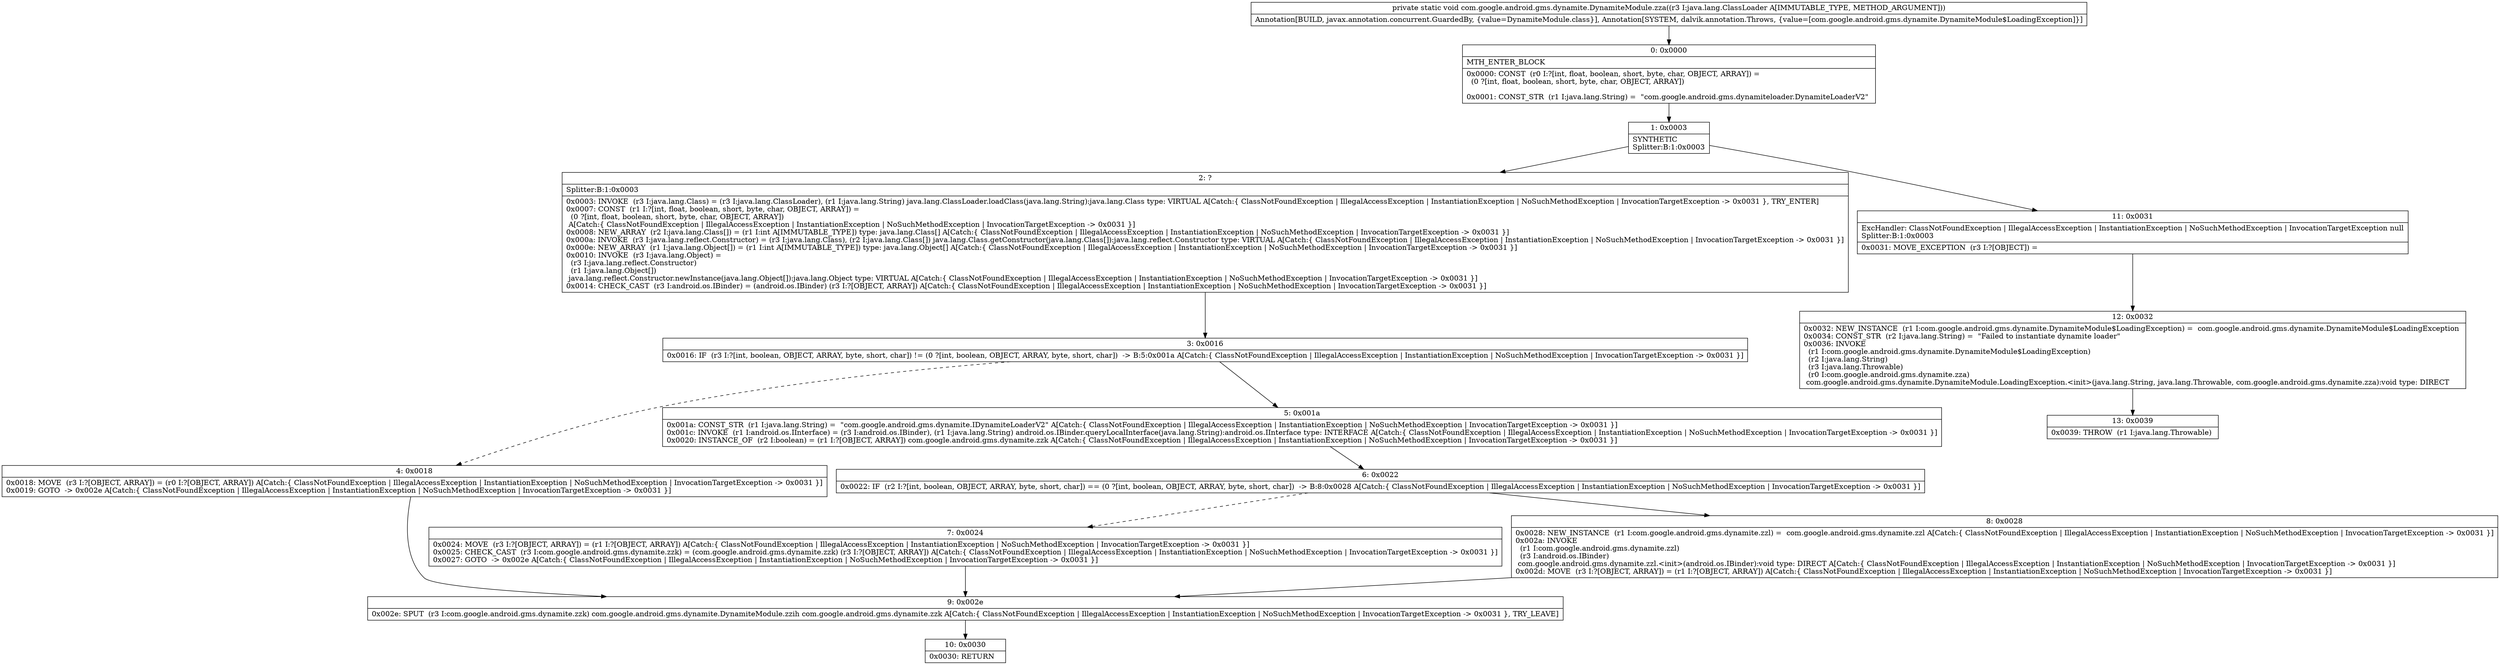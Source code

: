 digraph "CFG forcom.google.android.gms.dynamite.DynamiteModule.zza(Ljava\/lang\/ClassLoader;)V" {
Node_0 [shape=record,label="{0\:\ 0x0000|MTH_ENTER_BLOCK\l|0x0000: CONST  (r0 I:?[int, float, boolean, short, byte, char, OBJECT, ARRAY]) = \l  (0 ?[int, float, boolean, short, byte, char, OBJECT, ARRAY])\l \l0x0001: CONST_STR  (r1 I:java.lang.String) =  \"com.google.android.gms.dynamiteloader.DynamiteLoaderV2\" \l}"];
Node_1 [shape=record,label="{1\:\ 0x0003|SYNTHETIC\lSplitter:B:1:0x0003\l}"];
Node_2 [shape=record,label="{2\:\ ?|Splitter:B:1:0x0003\l|0x0003: INVOKE  (r3 I:java.lang.Class) = (r3 I:java.lang.ClassLoader), (r1 I:java.lang.String) java.lang.ClassLoader.loadClass(java.lang.String):java.lang.Class type: VIRTUAL A[Catch:\{ ClassNotFoundException \| IllegalAccessException \| InstantiationException \| NoSuchMethodException \| InvocationTargetException \-\> 0x0031 \}, TRY_ENTER]\l0x0007: CONST  (r1 I:?[int, float, boolean, short, byte, char, OBJECT, ARRAY]) = \l  (0 ?[int, float, boolean, short, byte, char, OBJECT, ARRAY])\l A[Catch:\{ ClassNotFoundException \| IllegalAccessException \| InstantiationException \| NoSuchMethodException \| InvocationTargetException \-\> 0x0031 \}]\l0x0008: NEW_ARRAY  (r2 I:java.lang.Class[]) = (r1 I:int A[IMMUTABLE_TYPE]) type: java.lang.Class[] A[Catch:\{ ClassNotFoundException \| IllegalAccessException \| InstantiationException \| NoSuchMethodException \| InvocationTargetException \-\> 0x0031 \}]\l0x000a: INVOKE  (r3 I:java.lang.reflect.Constructor) = (r3 I:java.lang.Class), (r2 I:java.lang.Class[]) java.lang.Class.getConstructor(java.lang.Class[]):java.lang.reflect.Constructor type: VIRTUAL A[Catch:\{ ClassNotFoundException \| IllegalAccessException \| InstantiationException \| NoSuchMethodException \| InvocationTargetException \-\> 0x0031 \}]\l0x000e: NEW_ARRAY  (r1 I:java.lang.Object[]) = (r1 I:int A[IMMUTABLE_TYPE]) type: java.lang.Object[] A[Catch:\{ ClassNotFoundException \| IllegalAccessException \| InstantiationException \| NoSuchMethodException \| InvocationTargetException \-\> 0x0031 \}]\l0x0010: INVOKE  (r3 I:java.lang.Object) = \l  (r3 I:java.lang.reflect.Constructor)\l  (r1 I:java.lang.Object[])\l java.lang.reflect.Constructor.newInstance(java.lang.Object[]):java.lang.Object type: VIRTUAL A[Catch:\{ ClassNotFoundException \| IllegalAccessException \| InstantiationException \| NoSuchMethodException \| InvocationTargetException \-\> 0x0031 \}]\l0x0014: CHECK_CAST  (r3 I:android.os.IBinder) = (android.os.IBinder) (r3 I:?[OBJECT, ARRAY]) A[Catch:\{ ClassNotFoundException \| IllegalAccessException \| InstantiationException \| NoSuchMethodException \| InvocationTargetException \-\> 0x0031 \}]\l}"];
Node_3 [shape=record,label="{3\:\ 0x0016|0x0016: IF  (r3 I:?[int, boolean, OBJECT, ARRAY, byte, short, char]) != (0 ?[int, boolean, OBJECT, ARRAY, byte, short, char])  \-\> B:5:0x001a A[Catch:\{ ClassNotFoundException \| IllegalAccessException \| InstantiationException \| NoSuchMethodException \| InvocationTargetException \-\> 0x0031 \}]\l}"];
Node_4 [shape=record,label="{4\:\ 0x0018|0x0018: MOVE  (r3 I:?[OBJECT, ARRAY]) = (r0 I:?[OBJECT, ARRAY]) A[Catch:\{ ClassNotFoundException \| IllegalAccessException \| InstantiationException \| NoSuchMethodException \| InvocationTargetException \-\> 0x0031 \}]\l0x0019: GOTO  \-\> 0x002e A[Catch:\{ ClassNotFoundException \| IllegalAccessException \| InstantiationException \| NoSuchMethodException \| InvocationTargetException \-\> 0x0031 \}]\l}"];
Node_5 [shape=record,label="{5\:\ 0x001a|0x001a: CONST_STR  (r1 I:java.lang.String) =  \"com.google.android.gms.dynamite.IDynamiteLoaderV2\" A[Catch:\{ ClassNotFoundException \| IllegalAccessException \| InstantiationException \| NoSuchMethodException \| InvocationTargetException \-\> 0x0031 \}]\l0x001c: INVOKE  (r1 I:android.os.IInterface) = (r3 I:android.os.IBinder), (r1 I:java.lang.String) android.os.IBinder.queryLocalInterface(java.lang.String):android.os.IInterface type: INTERFACE A[Catch:\{ ClassNotFoundException \| IllegalAccessException \| InstantiationException \| NoSuchMethodException \| InvocationTargetException \-\> 0x0031 \}]\l0x0020: INSTANCE_OF  (r2 I:boolean) = (r1 I:?[OBJECT, ARRAY]) com.google.android.gms.dynamite.zzk A[Catch:\{ ClassNotFoundException \| IllegalAccessException \| InstantiationException \| NoSuchMethodException \| InvocationTargetException \-\> 0x0031 \}]\l}"];
Node_6 [shape=record,label="{6\:\ 0x0022|0x0022: IF  (r2 I:?[int, boolean, OBJECT, ARRAY, byte, short, char]) == (0 ?[int, boolean, OBJECT, ARRAY, byte, short, char])  \-\> B:8:0x0028 A[Catch:\{ ClassNotFoundException \| IllegalAccessException \| InstantiationException \| NoSuchMethodException \| InvocationTargetException \-\> 0x0031 \}]\l}"];
Node_7 [shape=record,label="{7\:\ 0x0024|0x0024: MOVE  (r3 I:?[OBJECT, ARRAY]) = (r1 I:?[OBJECT, ARRAY]) A[Catch:\{ ClassNotFoundException \| IllegalAccessException \| InstantiationException \| NoSuchMethodException \| InvocationTargetException \-\> 0x0031 \}]\l0x0025: CHECK_CAST  (r3 I:com.google.android.gms.dynamite.zzk) = (com.google.android.gms.dynamite.zzk) (r3 I:?[OBJECT, ARRAY]) A[Catch:\{ ClassNotFoundException \| IllegalAccessException \| InstantiationException \| NoSuchMethodException \| InvocationTargetException \-\> 0x0031 \}]\l0x0027: GOTO  \-\> 0x002e A[Catch:\{ ClassNotFoundException \| IllegalAccessException \| InstantiationException \| NoSuchMethodException \| InvocationTargetException \-\> 0x0031 \}]\l}"];
Node_8 [shape=record,label="{8\:\ 0x0028|0x0028: NEW_INSTANCE  (r1 I:com.google.android.gms.dynamite.zzl) =  com.google.android.gms.dynamite.zzl A[Catch:\{ ClassNotFoundException \| IllegalAccessException \| InstantiationException \| NoSuchMethodException \| InvocationTargetException \-\> 0x0031 \}]\l0x002a: INVOKE  \l  (r1 I:com.google.android.gms.dynamite.zzl)\l  (r3 I:android.os.IBinder)\l com.google.android.gms.dynamite.zzl.\<init\>(android.os.IBinder):void type: DIRECT A[Catch:\{ ClassNotFoundException \| IllegalAccessException \| InstantiationException \| NoSuchMethodException \| InvocationTargetException \-\> 0x0031 \}]\l0x002d: MOVE  (r3 I:?[OBJECT, ARRAY]) = (r1 I:?[OBJECT, ARRAY]) A[Catch:\{ ClassNotFoundException \| IllegalAccessException \| InstantiationException \| NoSuchMethodException \| InvocationTargetException \-\> 0x0031 \}]\l}"];
Node_9 [shape=record,label="{9\:\ 0x002e|0x002e: SPUT  (r3 I:com.google.android.gms.dynamite.zzk) com.google.android.gms.dynamite.DynamiteModule.zzih com.google.android.gms.dynamite.zzk A[Catch:\{ ClassNotFoundException \| IllegalAccessException \| InstantiationException \| NoSuchMethodException \| InvocationTargetException \-\> 0x0031 \}, TRY_LEAVE]\l}"];
Node_10 [shape=record,label="{10\:\ 0x0030|0x0030: RETURN   \l}"];
Node_11 [shape=record,label="{11\:\ 0x0031|ExcHandler: ClassNotFoundException \| IllegalAccessException \| InstantiationException \| NoSuchMethodException \| InvocationTargetException null\lSplitter:B:1:0x0003\l|0x0031: MOVE_EXCEPTION  (r3 I:?[OBJECT]) =  \l}"];
Node_12 [shape=record,label="{12\:\ 0x0032|0x0032: NEW_INSTANCE  (r1 I:com.google.android.gms.dynamite.DynamiteModule$LoadingException) =  com.google.android.gms.dynamite.DynamiteModule$LoadingException \l0x0034: CONST_STR  (r2 I:java.lang.String) =  \"Failed to instantiate dynamite loader\" \l0x0036: INVOKE  \l  (r1 I:com.google.android.gms.dynamite.DynamiteModule$LoadingException)\l  (r2 I:java.lang.String)\l  (r3 I:java.lang.Throwable)\l  (r0 I:com.google.android.gms.dynamite.zza)\l com.google.android.gms.dynamite.DynamiteModule.LoadingException.\<init\>(java.lang.String, java.lang.Throwable, com.google.android.gms.dynamite.zza):void type: DIRECT \l}"];
Node_13 [shape=record,label="{13\:\ 0x0039|0x0039: THROW  (r1 I:java.lang.Throwable) \l}"];
MethodNode[shape=record,label="{private static void com.google.android.gms.dynamite.DynamiteModule.zza((r3 I:java.lang.ClassLoader A[IMMUTABLE_TYPE, METHOD_ARGUMENT]))  | Annotation[BUILD, javax.annotation.concurrent.GuardedBy, \{value=DynamiteModule.class\}], Annotation[SYSTEM, dalvik.annotation.Throws, \{value=[com.google.android.gms.dynamite.DynamiteModule$LoadingException]\}]\l}"];
MethodNode -> Node_0;
Node_0 -> Node_1;
Node_1 -> Node_2;
Node_1 -> Node_11;
Node_2 -> Node_3;
Node_3 -> Node_4[style=dashed];
Node_3 -> Node_5;
Node_4 -> Node_9;
Node_5 -> Node_6;
Node_6 -> Node_7[style=dashed];
Node_6 -> Node_8;
Node_7 -> Node_9;
Node_8 -> Node_9;
Node_9 -> Node_10;
Node_11 -> Node_12;
Node_12 -> Node_13;
}

